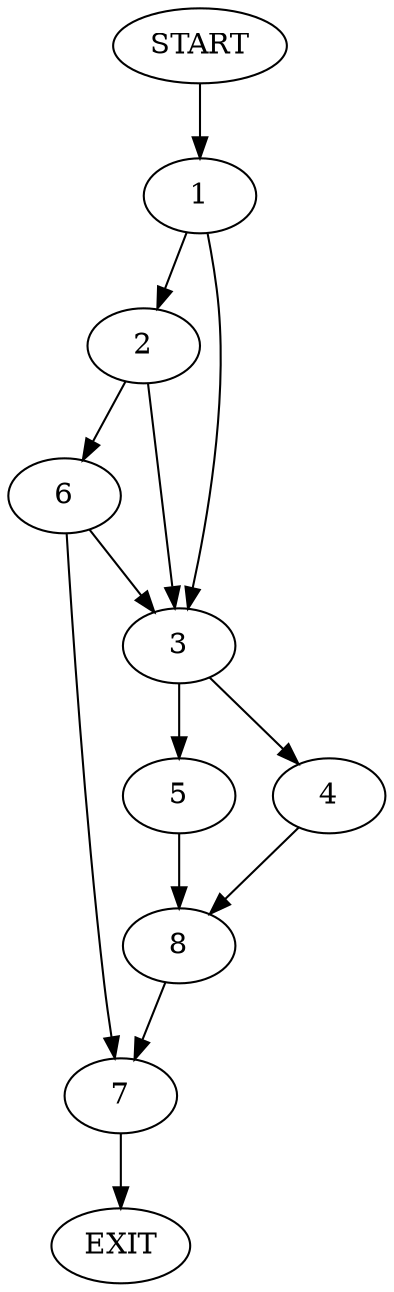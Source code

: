 digraph {
0 [label="START"]
9 [label="EXIT"]
0 -> 1
1 -> 2
1 -> 3
3 -> 4
3 -> 5
2 -> 3
2 -> 6
6 -> 3
6 -> 7
7 -> 9
5 -> 8
4 -> 8
8 -> 7
}
